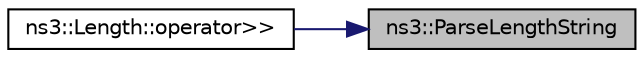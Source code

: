 digraph "ns3::ParseLengthString"
{
 // LATEX_PDF_SIZE
  edge [fontname="Helvetica",fontsize="10",labelfontname="Helvetica",labelfontsize="10"];
  node [fontname="Helvetica",fontsize="10",shape=record];
  rankdir="RL";
  Node1 [label="ns3::ParseLengthString",height=0.2,width=0.4,color="black", fillcolor="grey75", style="filled", fontcolor="black",tooltip="This function provides a string parsing method that does not rely on istream, which has been found to..."];
  Node1 -> Node2 [dir="back",color="midnightblue",fontsize="10",style="solid",fontname="Helvetica"];
  Node2 [label="ns3::Length::operator\>\>",height=0.2,width=0.4,color="black", fillcolor="white", style="filled",URL="$classns3_1_1_length.html#a7c28a311844d997a85f061e114120a5f",tooltip="Read a length value from an input stream."];
}
